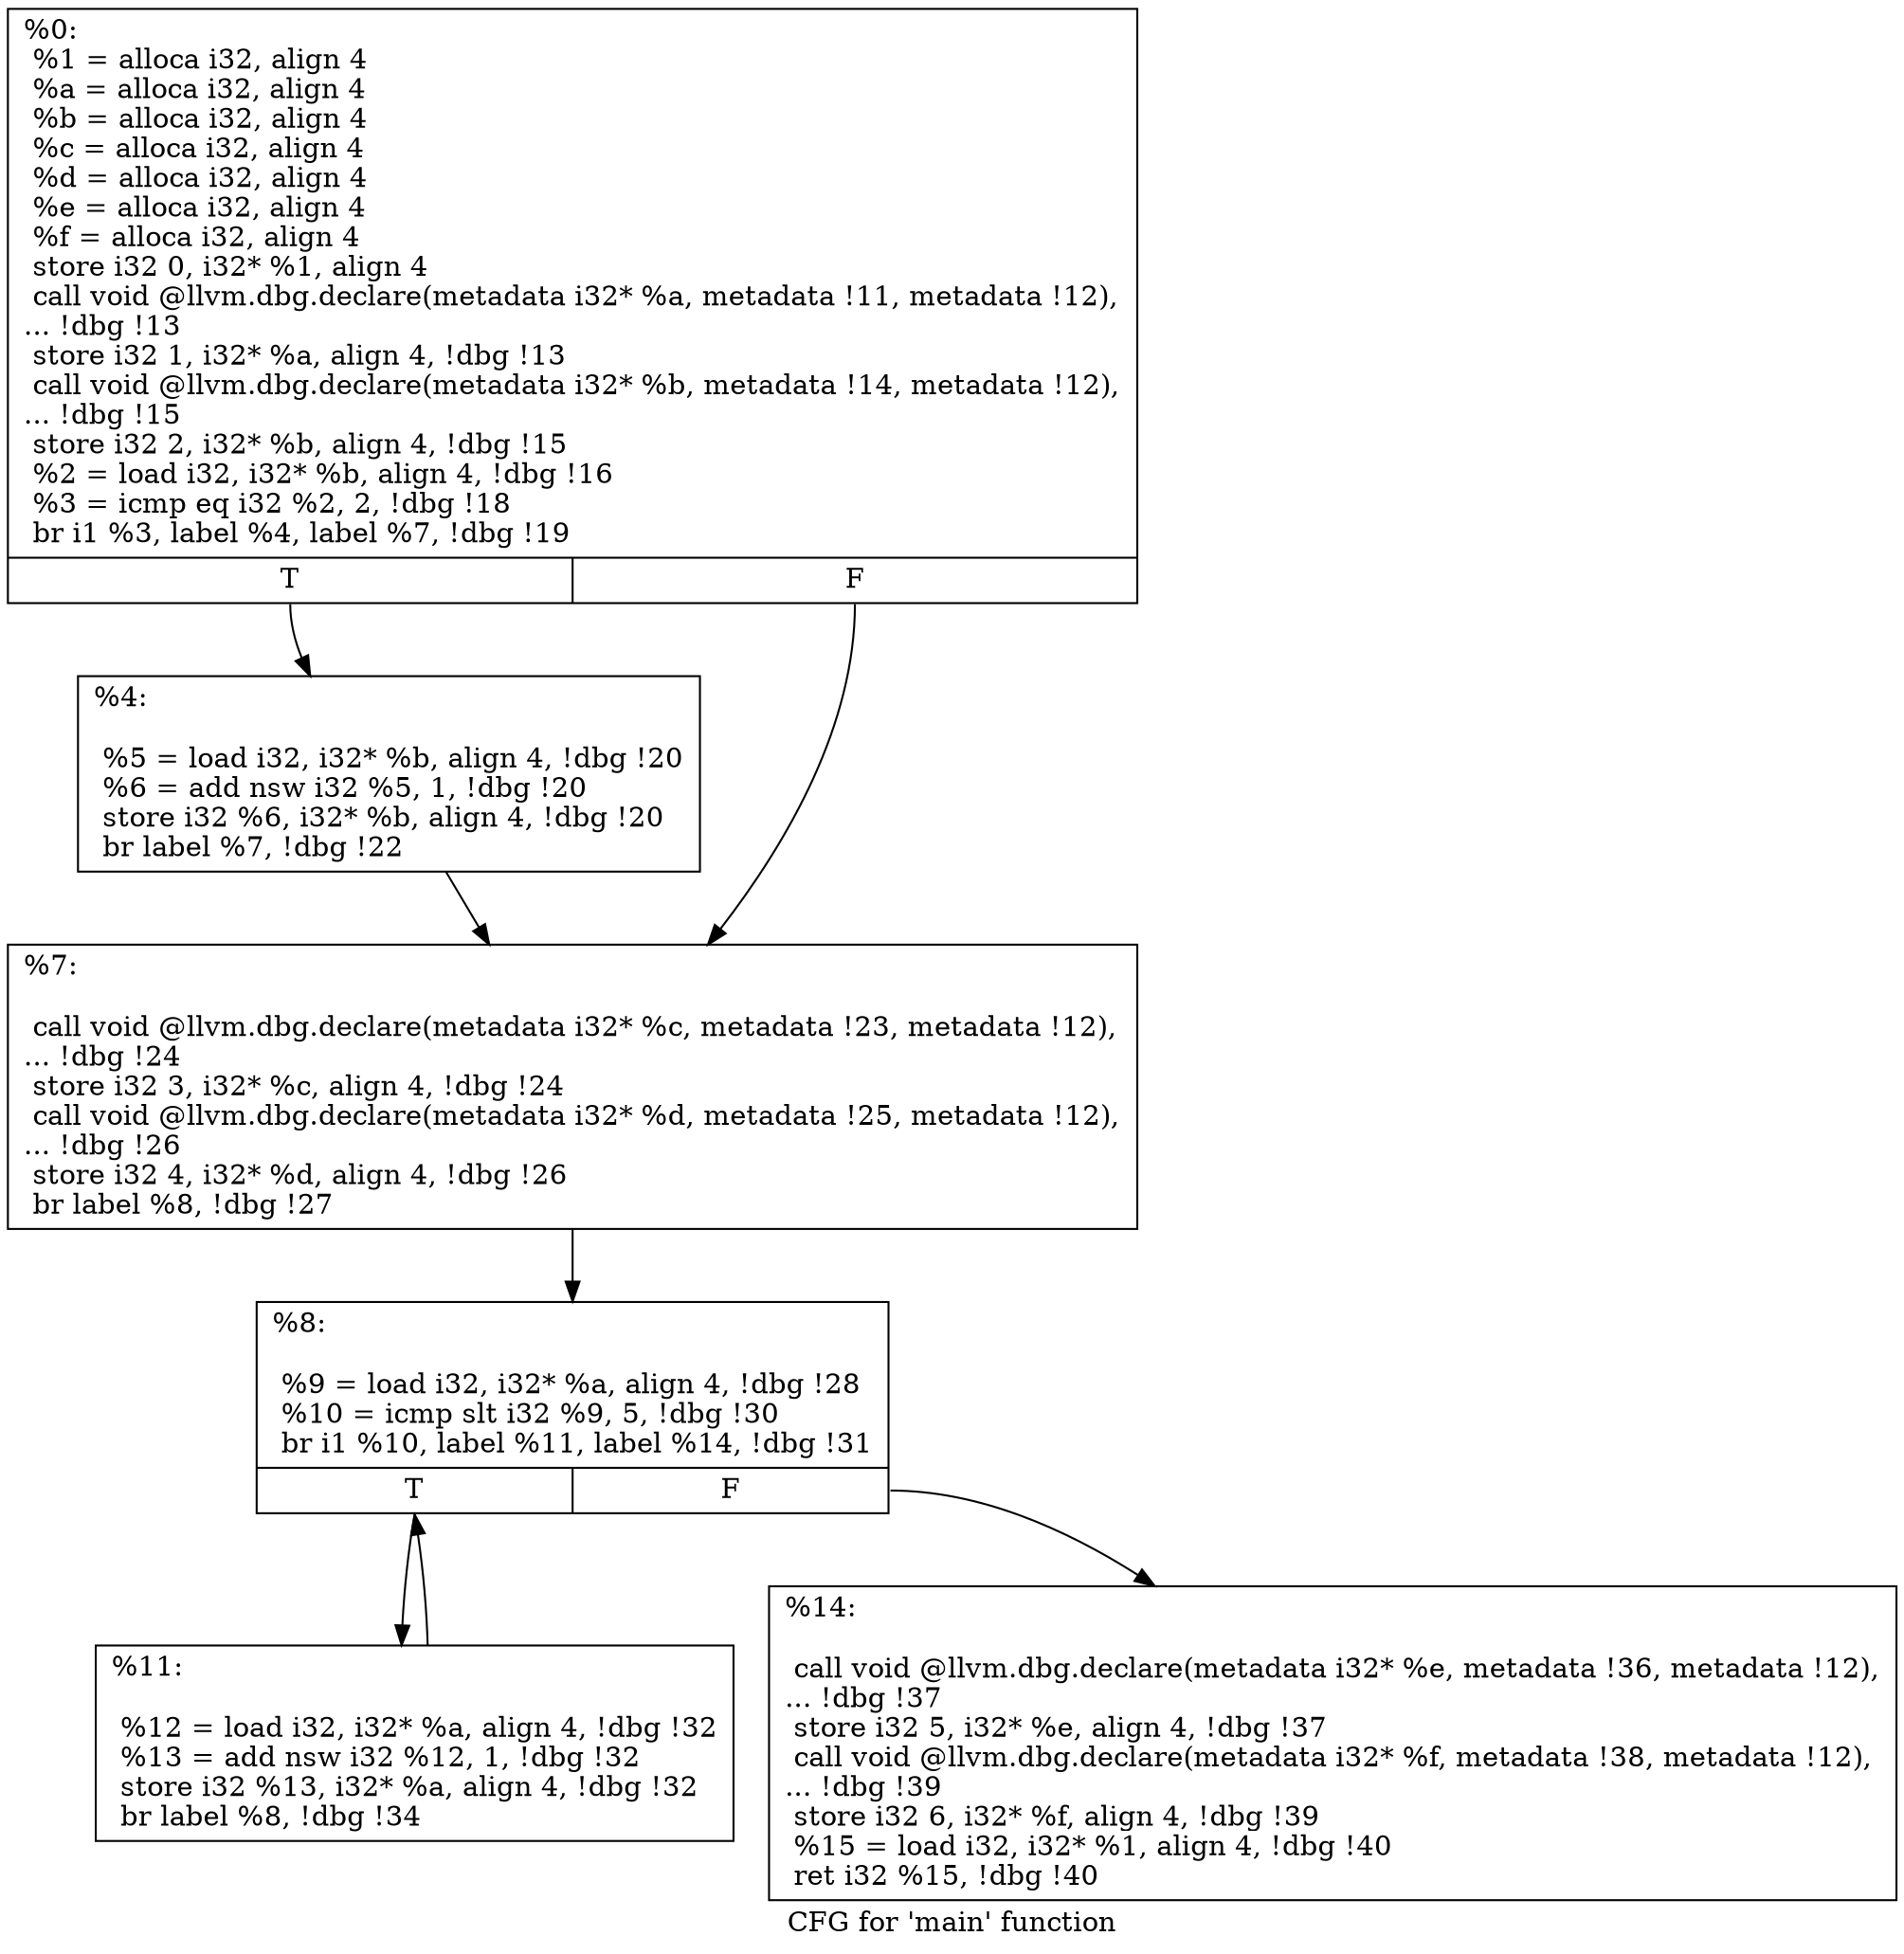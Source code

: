 digraph "CFG for 'main' function" {
	label="CFG for 'main' function";

	Node0x84bbc28 [shape=record,label="{%0:\l  %1 = alloca i32, align 4\l  %a = alloca i32, align 4\l  %b = alloca i32, align 4\l  %c = alloca i32, align 4\l  %d = alloca i32, align 4\l  %e = alloca i32, align 4\l  %f = alloca i32, align 4\l  store i32 0, i32* %1, align 4\l  call void @llvm.dbg.declare(metadata i32* %a, metadata !11, metadata !12),\l... !dbg !13\l  store i32 1, i32* %a, align 4, !dbg !13\l  call void @llvm.dbg.declare(metadata i32* %b, metadata !14, metadata !12),\l... !dbg !15\l  store i32 2, i32* %b, align 4, !dbg !15\l  %2 = load i32, i32* %b, align 4, !dbg !16\l  %3 = icmp eq i32 %2, 2, !dbg !18\l  br i1 %3, label %4, label %7, !dbg !19\l|{<s0>T|<s1>F}}"];
	Node0x84bbc28:s0 -> Node0x84c6aa0;
	Node0x84bbc28:s1 -> Node0x84c6af0;
	Node0x84c6aa0 [shape=record,label="{%4:\l\l  %5 = load i32, i32* %b, align 4, !dbg !20\l  %6 = add nsw i32 %5, 1, !dbg !20\l  store i32 %6, i32* %b, align 4, !dbg !20\l  br label %7, !dbg !22\l}"];
	Node0x84c6aa0 -> Node0x84c6af0;
	Node0x84c6af0 [shape=record,label="{%7:\l\l  call void @llvm.dbg.declare(metadata i32* %c, metadata !23, metadata !12),\l... !dbg !24\l  store i32 3, i32* %c, align 4, !dbg !24\l  call void @llvm.dbg.declare(metadata i32* %d, metadata !25, metadata !12),\l... !dbg !26\l  store i32 4, i32* %d, align 4, !dbg !26\l  br label %8, !dbg !27\l}"];
	Node0x84c6af0 -> Node0x84c80c0;
	Node0x84c80c0 [shape=record,label="{%8:\l\l  %9 = load i32, i32* %a, align 4, !dbg !28\l  %10 = icmp slt i32 %9, 5, !dbg !30\l  br i1 %10, label %11, label %14, !dbg !31\l|{<s0>T|<s1>F}}"];
	Node0x84c80c0:s0 -> Node0x84c83f0;
	Node0x84c80c0:s1 -> Node0x84c8440;
	Node0x84c83f0 [shape=record,label="{%11:\l\l  %12 = load i32, i32* %a, align 4, !dbg !32\l  %13 = add nsw i32 %12, 1, !dbg !32\l  store i32 %13, i32* %a, align 4, !dbg !32\l  br label %8, !dbg !34\l}"];
	Node0x84c83f0 -> Node0x84c80c0;
	Node0x84c8440 [shape=record,label="{%14:\l\l  call void @llvm.dbg.declare(metadata i32* %e, metadata !36, metadata !12),\l... !dbg !37\l  store i32 5, i32* %e, align 4, !dbg !37\l  call void @llvm.dbg.declare(metadata i32* %f, metadata !38, metadata !12),\l... !dbg !39\l  store i32 6, i32* %f, align 4, !dbg !39\l  %15 = load i32, i32* %1, align 4, !dbg !40\l  ret i32 %15, !dbg !40\l}"];
}
